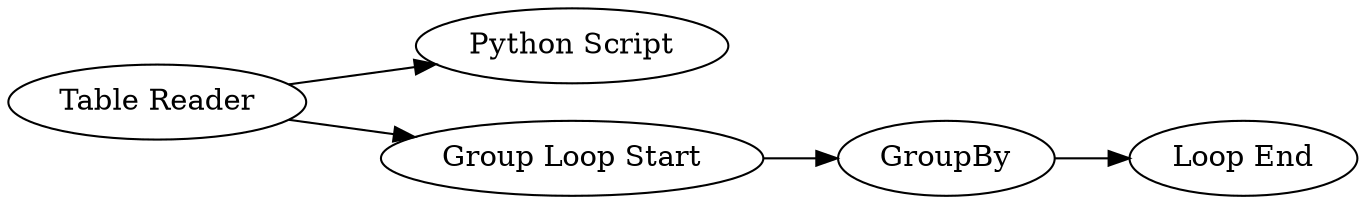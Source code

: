 digraph {
	1 -> 14
	6 -> 7
	5 -> 6
	1 -> 5
	5 [label="Group Loop Start"]
	1 [label="Table Reader"]
	7 [label="Loop End"]
	6 [label=GroupBy]
	14 [label="Python Script"]
	rankdir=LR
}
